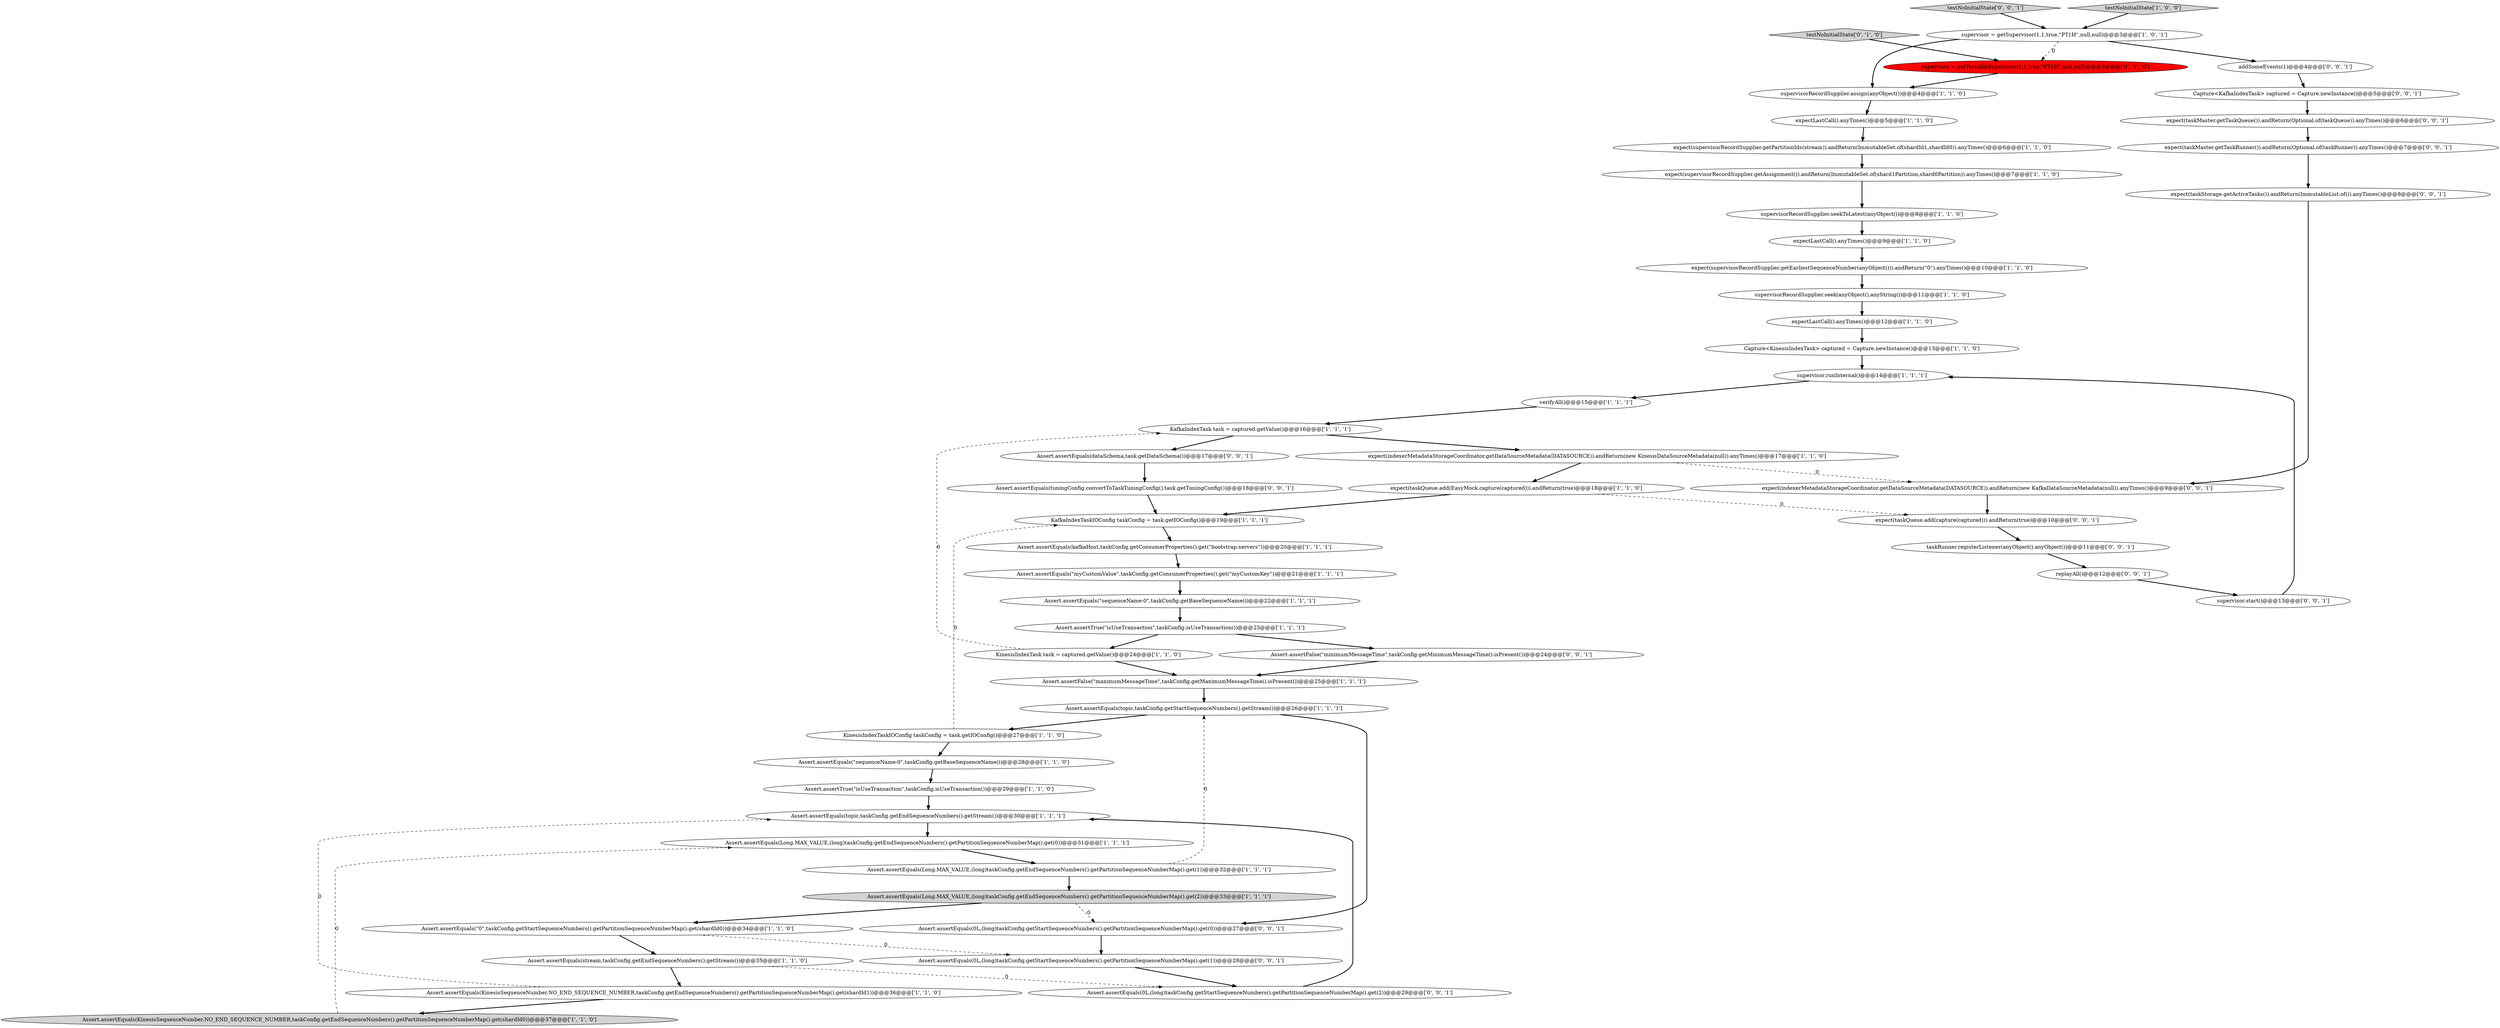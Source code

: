 digraph {
20 [style = filled, label = "expect(supervisorRecordSupplier.getAssignment()).andReturn(ImmutableSet.of(shard1Partition,shard0Partition)).anyTimes()@@@7@@@['1', '1', '0']", fillcolor = white, shape = ellipse image = "AAA0AAABBB1BBB"];
18 [style = filled, label = "Assert.assertEquals(Long.MAX_VALUE,(long)taskConfig.getEndSequenceNumbers().getPartitionSequenceNumberMap().get(2))@@@33@@@['1', '1', '1']", fillcolor = lightgray, shape = ellipse image = "AAA0AAABBB1BBB"];
24 [style = filled, label = "Assert.assertEquals(Long.MAX_VALUE,(long)taskConfig.getEndSequenceNumbers().getPartitionSequenceNumberMap().get(1))@@@32@@@['1', '1', '1']", fillcolor = white, shape = ellipse image = "AAA0AAABBB1BBB"];
7 [style = filled, label = "expectLastCall().anyTimes()@@@9@@@['1', '1', '0']", fillcolor = white, shape = ellipse image = "AAA0AAABBB1BBB"];
22 [style = filled, label = "KinesisIndexTaskIOConfig taskConfig = task.getIOConfig()@@@27@@@['1', '1', '0']", fillcolor = white, shape = ellipse image = "AAA0AAABBB1BBB"];
32 [style = filled, label = "supervisor.runInternal()@@@14@@@['1', '1', '1']", fillcolor = white, shape = ellipse image = "AAA0AAABBB1BBB"];
53 [style = filled, label = "replayAll()@@@12@@@['0', '0', '1']", fillcolor = white, shape = ellipse image = "AAA0AAABBB3BBB"];
46 [style = filled, label = "expect(taskMaster.getTaskQueue()).andReturn(Optional.of(taskQueue)).anyTimes()@@@6@@@['0', '0', '1']", fillcolor = white, shape = ellipse image = "AAA0AAABBB3BBB"];
26 [style = filled, label = "expectLastCall().anyTimes()@@@12@@@['1', '1', '0']", fillcolor = white, shape = ellipse image = "AAA0AAABBB1BBB"];
48 [style = filled, label = "expect(taskStorage.getActiveTasks()).andReturn(ImmutableList.of()).anyTimes()@@@8@@@['0', '0', '1']", fillcolor = white, shape = ellipse image = "AAA0AAABBB3BBB"];
50 [style = filled, label = "expect(taskMaster.getTaskRunner()).andReturn(Optional.of(taskRunner)).anyTimes()@@@7@@@['0', '0', '1']", fillcolor = white, shape = ellipse image = "AAA0AAABBB3BBB"];
42 [style = filled, label = "testNoInitialState['0', '0', '1']", fillcolor = lightgray, shape = diamond image = "AAA0AAABBB3BBB"];
17 [style = filled, label = "expect(indexerMetadataStorageCoordinator.getDataSourceMetadata(DATASOURCE)).andReturn(new KinesisDataSourceMetadata(null)).anyTimes()@@@17@@@['1', '1', '0']", fillcolor = white, shape = ellipse image = "AAA0AAABBB1BBB"];
45 [style = filled, label = "Assert.assertEquals(dataSchema,task.getDataSchema())@@@17@@@['0', '0', '1']", fillcolor = white, shape = ellipse image = "AAA0AAABBB3BBB"];
19 [style = filled, label = "Assert.assertEquals(kafkaHost,taskConfig.getConsumerProperties().get(\"bootstrap.servers\"))@@@20@@@['1', '1', '1']", fillcolor = white, shape = ellipse image = "AAA0AAABBB1BBB"];
8 [style = filled, label = "Assert.assertEquals(KinesisSequenceNumber.NO_END_SEQUENCE_NUMBER,taskConfig.getEndSequenceNumbers().getPartitionSequenceNumberMap().get(shardId0))@@@37@@@['1', '1', '0']", fillcolor = lightgray, shape = ellipse image = "AAA0AAABBB1BBB"];
44 [style = filled, label = "supervisor.start()@@@13@@@['0', '0', '1']", fillcolor = white, shape = ellipse image = "AAA0AAABBB3BBB"];
49 [style = filled, label = "expect(taskQueue.add(capture(captured))).andReturn(true)@@@10@@@['0', '0', '1']", fillcolor = white, shape = ellipse image = "AAA0AAABBB3BBB"];
1 [style = filled, label = "verifyAll()@@@15@@@['1', '1', '1']", fillcolor = white, shape = ellipse image = "AAA0AAABBB1BBB"];
23 [style = filled, label = "Assert.assertEquals(topic,taskConfig.getEndSequenceNumbers().getStream())@@@30@@@['1', '1', '1']", fillcolor = white, shape = ellipse image = "AAA0AAABBB1BBB"];
40 [style = filled, label = "expect(indexerMetadataStorageCoordinator.getDataSourceMetadata(DATASOURCE)).andReturn(new KafkaDataSourceMetadata(null)).anyTimes()@@@9@@@['0', '0', '1']", fillcolor = white, shape = ellipse image = "AAA0AAABBB3BBB"];
30 [style = filled, label = "testNoInitialState['1', '0', '0']", fillcolor = lightgray, shape = diamond image = "AAA0AAABBB1BBB"];
34 [style = filled, label = "KafkaIndexTask task = captured.getValue()@@@16@@@['1', '1', '1']", fillcolor = white, shape = ellipse image = "AAA0AAABBB1BBB"];
21 [style = filled, label = "expect(supervisorRecordSupplier.getEarliestSequenceNumber(anyObject())).andReturn(\"0\").anyTimes()@@@10@@@['1', '1', '0']", fillcolor = white, shape = ellipse image = "AAA0AAABBB1BBB"];
15 [style = filled, label = "Assert.assertEquals(\"sequenceName-0\",taskConfig.getBaseSequenceName())@@@28@@@['1', '1', '0']", fillcolor = white, shape = ellipse image = "AAA0AAABBB1BBB"];
41 [style = filled, label = "Capture<KafkaIndexTask> captured = Capture.newInstance()@@@5@@@['0', '0', '1']", fillcolor = white, shape = ellipse image = "AAA0AAABBB3BBB"];
38 [style = filled, label = "taskRunner.registerListener(anyObject(),anyObject())@@@11@@@['0', '0', '1']", fillcolor = white, shape = ellipse image = "AAA0AAABBB3BBB"];
9 [style = filled, label = "Assert.assertEquals(\"0\",taskConfig.getStartSequenceNumbers().getPartitionSequenceNumberMap().get(shardId0))@@@34@@@['1', '1', '0']", fillcolor = white, shape = ellipse image = "AAA0AAABBB1BBB"];
14 [style = filled, label = "Assert.assertTrue(\"isUseTransaction\",taskConfig.isUseTransaction())@@@29@@@['1', '1', '0']", fillcolor = white, shape = ellipse image = "AAA0AAABBB1BBB"];
54 [style = filled, label = "addSomeEvents(1)@@@4@@@['0', '0', '1']", fillcolor = white, shape = ellipse image = "AAA0AAABBB3BBB"];
29 [style = filled, label = "Assert.assertTrue(\"isUseTransaction\",taskConfig.isUseTransaction())@@@23@@@['1', '1', '1']", fillcolor = white, shape = ellipse image = "AAA0AAABBB1BBB"];
35 [style = filled, label = "KinesisIndexTask task = captured.getValue()@@@24@@@['1', '1', '0']", fillcolor = white, shape = ellipse image = "AAA0AAABBB1BBB"];
28 [style = filled, label = "supervisorRecordSupplier.assign(anyObject())@@@4@@@['1', '1', '0']", fillcolor = white, shape = ellipse image = "AAA0AAABBB1BBB"];
6 [style = filled, label = "expectLastCall().anyTimes()@@@5@@@['1', '1', '0']", fillcolor = white, shape = ellipse image = "AAA0AAABBB1BBB"];
5 [style = filled, label = "expect(taskQueue.add(EasyMock.capture(captured))).andReturn(true)@@@18@@@['1', '1', '0']", fillcolor = white, shape = ellipse image = "AAA0AAABBB1BBB"];
10 [style = filled, label = "Assert.assertEquals(\"myCustomValue\",taskConfig.getConsumerProperties().get(\"myCustomKey\"))@@@21@@@['1', '1', '1']", fillcolor = white, shape = ellipse image = "AAA0AAABBB1BBB"];
51 [style = filled, label = "Assert.assertFalse(\"minimumMessageTime\",taskConfig.getMinimumMessageTime().isPresent())@@@24@@@['0', '0', '1']", fillcolor = white, shape = ellipse image = "AAA0AAABBB3BBB"];
4 [style = filled, label = "Capture<KinesisIndexTask> captured = Capture.newInstance()@@@13@@@['1', '1', '0']", fillcolor = white, shape = ellipse image = "AAA0AAABBB1BBB"];
16 [style = filled, label = "Assert.assertEquals(KinesisSequenceNumber.NO_END_SEQUENCE_NUMBER,taskConfig.getEndSequenceNumbers().getPartitionSequenceNumberMap().get(shardId1))@@@36@@@['1', '1', '0']", fillcolor = white, shape = ellipse image = "AAA0AAABBB1BBB"];
37 [style = filled, label = "supervisor = getTestableSupervisor(1,1,true,\"PT1H\",null,null)@@@3@@@['0', '1', '0']", fillcolor = red, shape = ellipse image = "AAA1AAABBB2BBB"];
13 [style = filled, label = "KafkaIndexTaskIOConfig taskConfig = task.getIOConfig()@@@19@@@['1', '1', '1']", fillcolor = white, shape = ellipse image = "AAA0AAABBB1BBB"];
2 [style = filled, label = "supervisorRecordSupplier.seek(anyObject(),anyString())@@@11@@@['1', '1', '0']", fillcolor = white, shape = ellipse image = "AAA0AAABBB1BBB"];
0 [style = filled, label = "supervisorRecordSupplier.seekToLatest(anyObject())@@@8@@@['1', '1', '0']", fillcolor = white, shape = ellipse image = "AAA0AAABBB1BBB"];
31 [style = filled, label = "expect(supervisorRecordSupplier.getPartitionIds(stream)).andReturn(ImmutableSet.of(shardId1,shardId0)).anyTimes()@@@6@@@['1', '1', '0']", fillcolor = white, shape = ellipse image = "AAA0AAABBB1BBB"];
27 [style = filled, label = "Assert.assertEquals(\"sequenceName-0\",taskConfig.getBaseSequenceName())@@@22@@@['1', '1', '1']", fillcolor = white, shape = ellipse image = "AAA0AAABBB1BBB"];
47 [style = filled, label = "Assert.assertEquals(tuningConfig.convertToTaskTuningConfig(),task.getTuningConfig())@@@18@@@['0', '0', '1']", fillcolor = white, shape = ellipse image = "AAA0AAABBB3BBB"];
36 [style = filled, label = "testNoInitialState['0', '1', '0']", fillcolor = lightgray, shape = diamond image = "AAA0AAABBB2BBB"];
12 [style = filled, label = "supervisor = getSupervisor(1,1,true,\"PT1H\",null,null)@@@3@@@['1', '0', '1']", fillcolor = white, shape = ellipse image = "AAA0AAABBB1BBB"];
3 [style = filled, label = "Assert.assertEquals(Long.MAX_VALUE,(long)taskConfig.getEndSequenceNumbers().getPartitionSequenceNumberMap().get(0))@@@31@@@['1', '1', '1']", fillcolor = white, shape = ellipse image = "AAA0AAABBB1BBB"];
11 [style = filled, label = "Assert.assertEquals(stream,taskConfig.getEndSequenceNumbers().getStream())@@@35@@@['1', '1', '0']", fillcolor = white, shape = ellipse image = "AAA0AAABBB1BBB"];
39 [style = filled, label = "Assert.assertEquals(0L,(long)taskConfig.getStartSequenceNumbers().getPartitionSequenceNumberMap().get(0))@@@27@@@['0', '0', '1']", fillcolor = white, shape = ellipse image = "AAA0AAABBB3BBB"];
25 [style = filled, label = "Assert.assertEquals(topic,taskConfig.getStartSequenceNumbers().getStream())@@@26@@@['1', '1', '1']", fillcolor = white, shape = ellipse image = "AAA0AAABBB1BBB"];
43 [style = filled, label = "Assert.assertEquals(0L,(long)taskConfig.getStartSequenceNumbers().getPartitionSequenceNumberMap().get(1))@@@28@@@['0', '0', '1']", fillcolor = white, shape = ellipse image = "AAA0AAABBB3BBB"];
52 [style = filled, label = "Assert.assertEquals(0L,(long)taskConfig.getStartSequenceNumbers().getPartitionSequenceNumberMap().get(2))@@@29@@@['0', '0', '1']", fillcolor = white, shape = ellipse image = "AAA0AAABBB3BBB"];
33 [style = filled, label = "Assert.assertFalse(\"maximumMessageTime\",taskConfig.getMaximumMessageTime().isPresent())@@@25@@@['1', '1', '1']", fillcolor = white, shape = ellipse image = "AAA0AAABBB1BBB"];
5->49 [style = dashed, label="0"];
11->16 [style = bold, label=""];
17->5 [style = bold, label=""];
40->49 [style = bold, label=""];
28->6 [style = bold, label=""];
2->26 [style = bold, label=""];
22->15 [style = bold, label=""];
37->28 [style = bold, label=""];
52->23 [style = bold, label=""];
12->28 [style = bold, label=""];
9->11 [style = bold, label=""];
15->14 [style = bold, label=""];
25->22 [style = bold, label=""];
3->24 [style = bold, label=""];
16->8 [style = bold, label=""];
25->39 [style = bold, label=""];
12->37 [style = dashed, label="0"];
24->25 [style = dashed, label="0"];
10->27 [style = bold, label=""];
34->45 [style = bold, label=""];
20->0 [style = bold, label=""];
8->3 [style = dashed, label="0"];
35->33 [style = bold, label=""];
39->43 [style = bold, label=""];
38->53 [style = bold, label=""];
53->44 [style = bold, label=""];
19->10 [style = bold, label=""];
49->38 [style = bold, label=""];
23->3 [style = bold, label=""];
16->23 [style = dashed, label="0"];
54->41 [style = bold, label=""];
43->52 [style = bold, label=""];
50->48 [style = bold, label=""];
42->12 [style = bold, label=""];
26->4 [style = bold, label=""];
24->18 [style = bold, label=""];
47->13 [style = bold, label=""];
48->40 [style = bold, label=""];
21->2 [style = bold, label=""];
0->7 [style = bold, label=""];
9->43 [style = dashed, label="0"];
18->39 [style = dashed, label="0"];
13->19 [style = bold, label=""];
1->34 [style = bold, label=""];
30->12 [style = bold, label=""];
35->34 [style = dashed, label="0"];
6->31 [style = bold, label=""];
14->23 [style = bold, label=""];
33->25 [style = bold, label=""];
17->40 [style = dashed, label="0"];
5->13 [style = bold, label=""];
34->17 [style = bold, label=""];
32->1 [style = bold, label=""];
44->32 [style = bold, label=""];
18->9 [style = bold, label=""];
45->47 [style = bold, label=""];
11->52 [style = dashed, label="0"];
7->21 [style = bold, label=""];
41->46 [style = bold, label=""];
36->37 [style = bold, label=""];
29->35 [style = bold, label=""];
27->29 [style = bold, label=""];
31->20 [style = bold, label=""];
46->50 [style = bold, label=""];
12->54 [style = bold, label=""];
29->51 [style = bold, label=""];
4->32 [style = bold, label=""];
22->13 [style = dashed, label="0"];
51->33 [style = bold, label=""];
}
